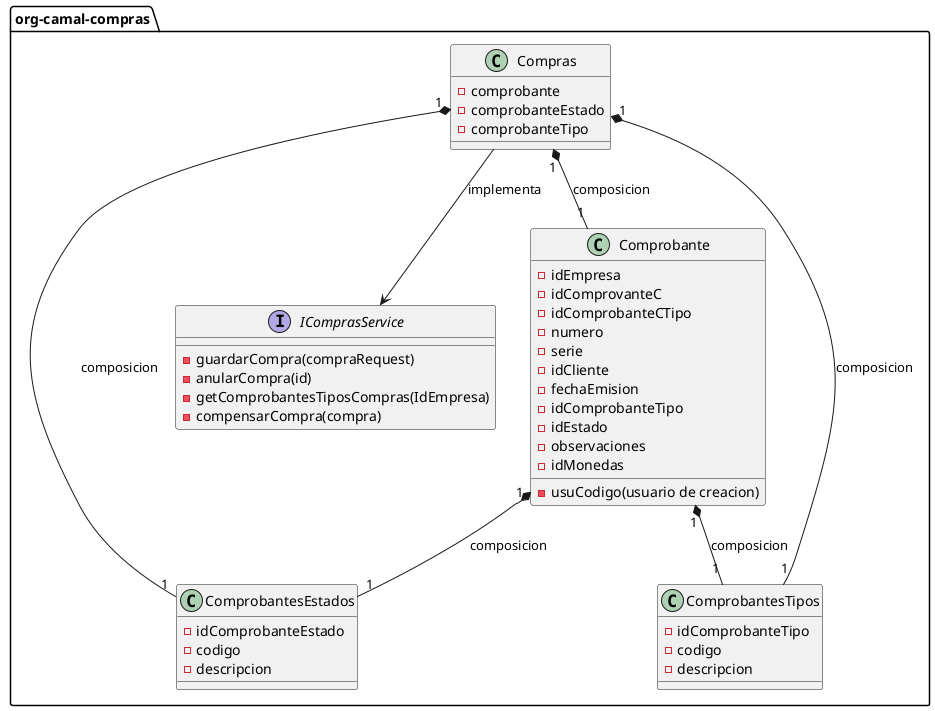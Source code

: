 @startuml

package "org-camal-compras" {
    class Comprobante{
        -idEmpresa
        -idComprovanteC
        -idComprobanteCTipo
        -numero
        -serie
        -idCliente
        -fechaEmision
        -idComprobanteTipo
        -idEstado
        -usuCodigo(usuario de creacion)
        -observaciones
        -idMonedas
    }
    class Compras{
        - comprobante
        - comprobanteEstado
        - comprobanteTipo
    }
    interface IComprasService {
        - guardarCompra(compraRequest)
        - anularCompra(id)
        - getComprobantesTiposCompras(IdEmpresa)
        - compensarCompra(compra)
    }
    class ComprobantesEstados {
        -idComprobanteEstado
        -codigo
        -descripcion
    }
    class ComprobantesTipos {
            -idComprobanteTipo
            -codigo
            -descripcion
        }

    Compras "1" *-- "1" Comprobante : composicion
    Compras "1" *-- "1" ComprobantesEstados : composicion
    Compras "1" *-- "1" ComprobantesTipos : composicion
    Compras --> IComprasService : implementa
    Comprobante "1" *-- "1" ComprobantesEstados : composicion
    Comprobante "1" *-- "1" ComprobantesTipos : composicion
}

@enduml